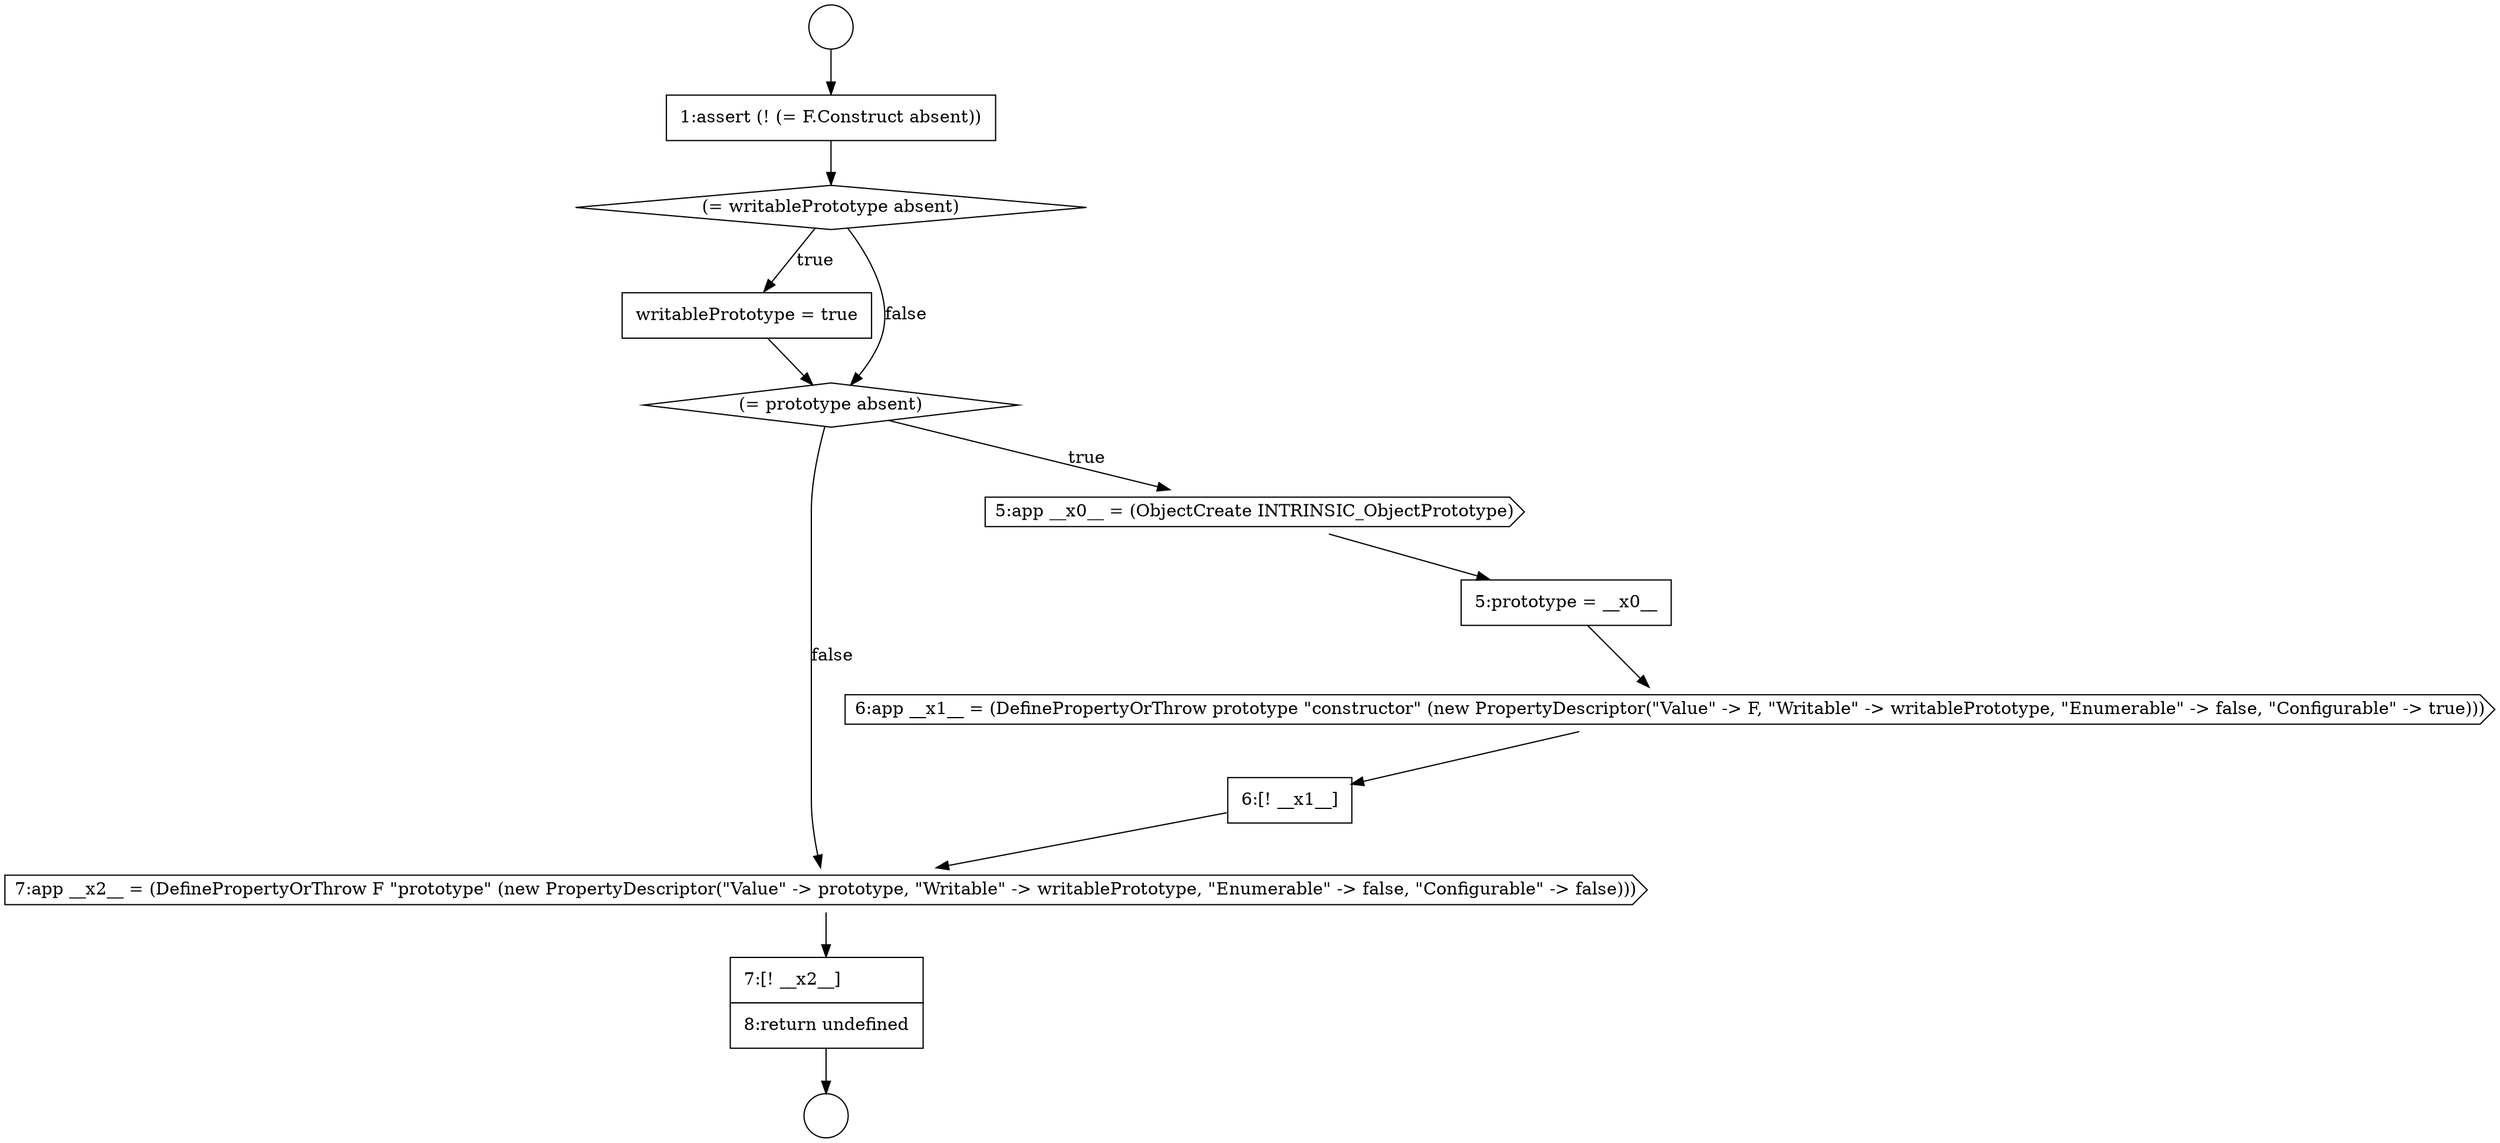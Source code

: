 digraph {
  node1919 [shape=none, margin=0, label=<<font color="black">
    <table border="0" cellborder="1" cellspacing="0" cellpadding="10">
      <tr><td align="left">5:prototype = __x0__</td></tr>
    </table>
  </font>> color="black" fillcolor="white" style=filled]
  node1922 [shape=cds, label=<<font color="black">7:app __x2__ = (DefinePropertyOrThrow F &quot;prototype&quot; (new PropertyDescriptor(&quot;Value&quot; -&gt; prototype, &quot;Writable&quot; -&gt; writablePrototype, &quot;Enumerable&quot; -&gt; false, &quot;Configurable&quot; -&gt; false)))</font>> color="black" fillcolor="white" style=filled]
  node1915 [shape=diamond, label=<<font color="black">(= writablePrototype absent)</font>> color="black" fillcolor="white" style=filled]
  node1920 [shape=cds, label=<<font color="black">6:app __x1__ = (DefinePropertyOrThrow prototype &quot;constructor&quot; (new PropertyDescriptor(&quot;Value&quot; -&gt; F, &quot;Writable&quot; -&gt; writablePrototype, &quot;Enumerable&quot; -&gt; false, &quot;Configurable&quot; -&gt; true)))</font>> color="black" fillcolor="white" style=filled]
  node1916 [shape=none, margin=0, label=<<font color="black">
    <table border="0" cellborder="1" cellspacing="0" cellpadding="10">
      <tr><td align="left">writablePrototype = true</td></tr>
    </table>
  </font>> color="black" fillcolor="white" style=filled]
  node1923 [shape=none, margin=0, label=<<font color="black">
    <table border="0" cellborder="1" cellspacing="0" cellpadding="10">
      <tr><td align="left">7:[! __x2__]</td></tr>
      <tr><td align="left">8:return undefined</td></tr>
    </table>
  </font>> color="black" fillcolor="white" style=filled]
  node1914 [shape=none, margin=0, label=<<font color="black">
    <table border="0" cellborder="1" cellspacing="0" cellpadding="10">
      <tr><td align="left">1:assert (! (= F.Construct absent))</td></tr>
    </table>
  </font>> color="black" fillcolor="white" style=filled]
  node1921 [shape=none, margin=0, label=<<font color="black">
    <table border="0" cellborder="1" cellspacing="0" cellpadding="10">
      <tr><td align="left">6:[! __x1__]</td></tr>
    </table>
  </font>> color="black" fillcolor="white" style=filled]
  node1918 [shape=cds, label=<<font color="black">5:app __x0__ = (ObjectCreate INTRINSIC_ObjectPrototype)</font>> color="black" fillcolor="white" style=filled]
  node1913 [shape=circle label=" " color="black" fillcolor="white" style=filled]
  node1917 [shape=diamond, label=<<font color="black">(= prototype absent)</font>> color="black" fillcolor="white" style=filled]
  node1912 [shape=circle label=" " color="black" fillcolor="white" style=filled]
  node1920 -> node1921 [ color="black"]
  node1918 -> node1919 [ color="black"]
  node1914 -> node1915 [ color="black"]
  node1915 -> node1916 [label=<<font color="black">true</font>> color="black"]
  node1915 -> node1917 [label=<<font color="black">false</font>> color="black"]
  node1923 -> node1913 [ color="black"]
  node1919 -> node1920 [ color="black"]
  node1916 -> node1917 [ color="black"]
  node1912 -> node1914 [ color="black"]
  node1922 -> node1923 [ color="black"]
  node1921 -> node1922 [ color="black"]
  node1917 -> node1918 [label=<<font color="black">true</font>> color="black"]
  node1917 -> node1922 [label=<<font color="black">false</font>> color="black"]
}
